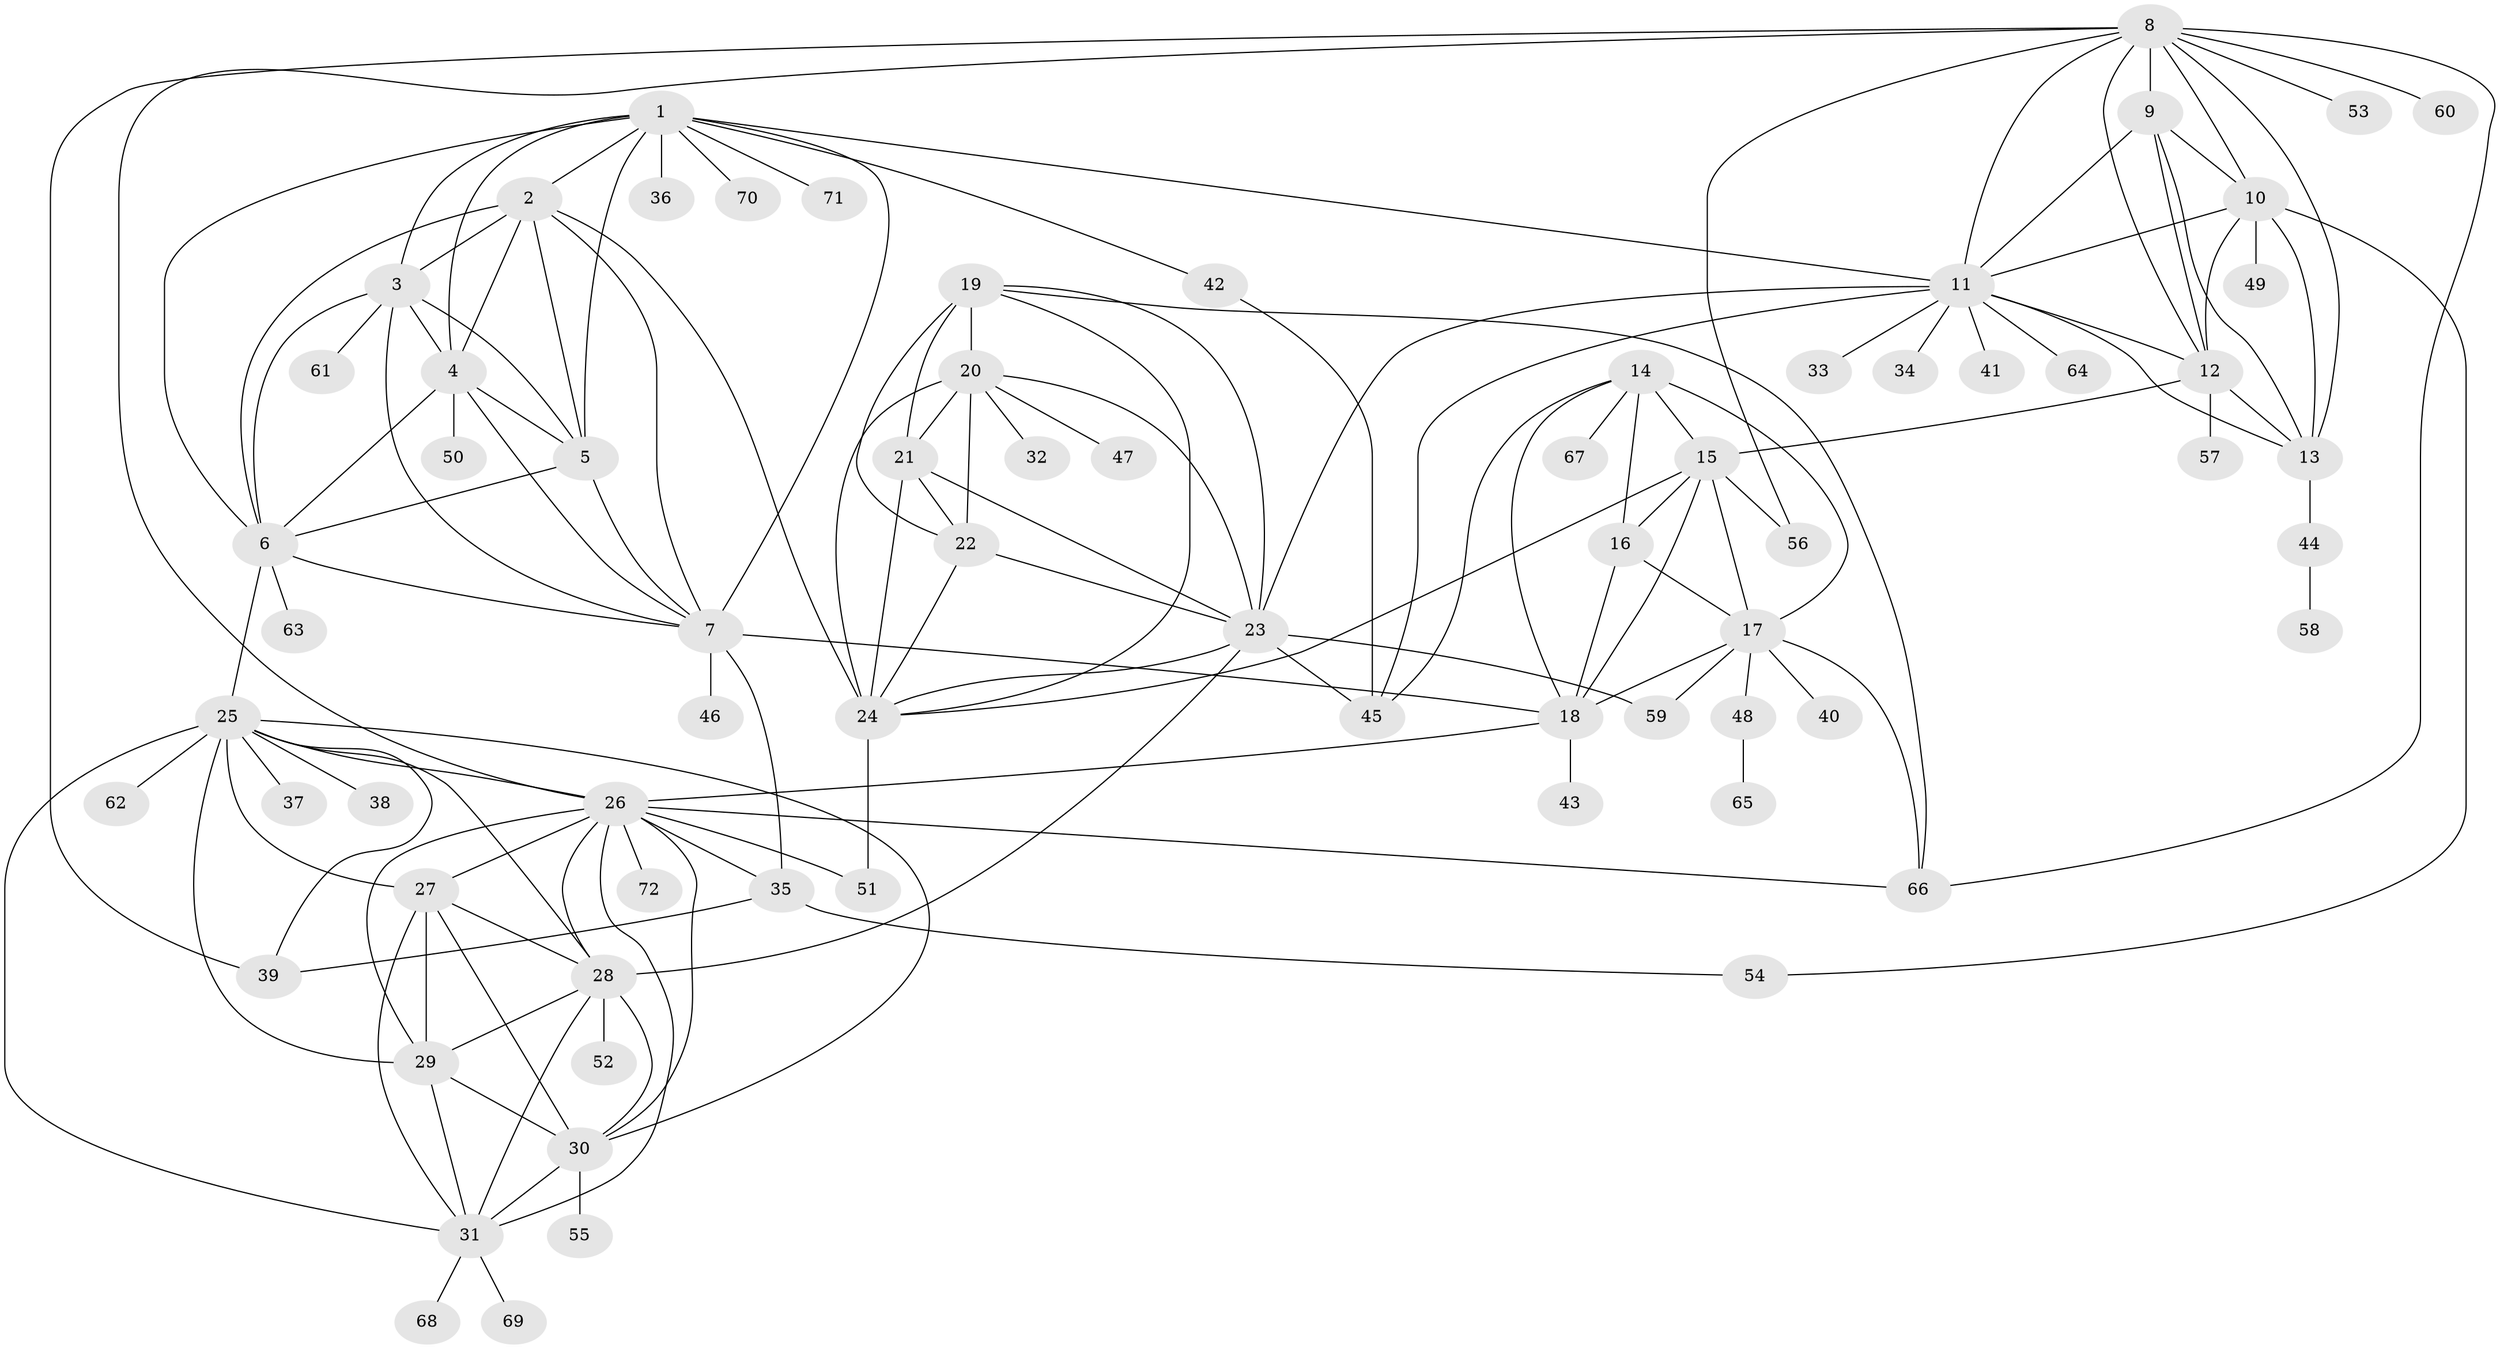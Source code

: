 // original degree distribution, {12: 0.04195804195804196, 8: 0.055944055944055944, 9: 0.04195804195804196, 6: 0.027972027972027972, 14: 0.02097902097902098, 10: 0.013986013986013986, 7: 0.027972027972027972, 13: 0.006993006993006993, 11: 0.006993006993006993, 2: 0.14685314685314685, 1: 0.5524475524475524, 3: 0.04895104895104895, 4: 0.006993006993006993}
// Generated by graph-tools (version 1.1) at 2025/37/03/09/25 02:37:34]
// undirected, 72 vertices, 146 edges
graph export_dot {
graph [start="1"]
  node [color=gray90,style=filled];
  1;
  2;
  3;
  4;
  5;
  6;
  7;
  8;
  9;
  10;
  11;
  12;
  13;
  14;
  15;
  16;
  17;
  18;
  19;
  20;
  21;
  22;
  23;
  24;
  25;
  26;
  27;
  28;
  29;
  30;
  31;
  32;
  33;
  34;
  35;
  36;
  37;
  38;
  39;
  40;
  41;
  42;
  43;
  44;
  45;
  46;
  47;
  48;
  49;
  50;
  51;
  52;
  53;
  54;
  55;
  56;
  57;
  58;
  59;
  60;
  61;
  62;
  63;
  64;
  65;
  66;
  67;
  68;
  69;
  70;
  71;
  72;
  1 -- 2 [weight=1.0];
  1 -- 3 [weight=1.0];
  1 -- 4 [weight=1.0];
  1 -- 5 [weight=1.0];
  1 -- 6 [weight=1.0];
  1 -- 7 [weight=1.0];
  1 -- 11 [weight=1.0];
  1 -- 36 [weight=1.0];
  1 -- 42 [weight=1.0];
  1 -- 70 [weight=1.0];
  1 -- 71 [weight=1.0];
  2 -- 3 [weight=1.0];
  2 -- 4 [weight=1.0];
  2 -- 5 [weight=1.0];
  2 -- 6 [weight=1.0];
  2 -- 7 [weight=1.0];
  2 -- 24 [weight=1.0];
  3 -- 4 [weight=1.0];
  3 -- 5 [weight=1.0];
  3 -- 6 [weight=1.0];
  3 -- 7 [weight=1.0];
  3 -- 61 [weight=1.0];
  4 -- 5 [weight=2.0];
  4 -- 6 [weight=1.0];
  4 -- 7 [weight=1.0];
  4 -- 50 [weight=3.0];
  5 -- 6 [weight=1.0];
  5 -- 7 [weight=1.0];
  6 -- 7 [weight=1.0];
  6 -- 25 [weight=1.0];
  6 -- 63 [weight=1.0];
  7 -- 18 [weight=1.0];
  7 -- 35 [weight=3.0];
  7 -- 46 [weight=1.0];
  8 -- 9 [weight=3.0];
  8 -- 10 [weight=2.0];
  8 -- 11 [weight=2.0];
  8 -- 12 [weight=2.0];
  8 -- 13 [weight=2.0];
  8 -- 26 [weight=1.0];
  8 -- 39 [weight=1.0];
  8 -- 53 [weight=1.0];
  8 -- 56 [weight=1.0];
  8 -- 60 [weight=1.0];
  8 -- 66 [weight=1.0];
  9 -- 10 [weight=1.0];
  9 -- 11 [weight=1.0];
  9 -- 12 [weight=1.0];
  9 -- 13 [weight=1.0];
  10 -- 11 [weight=1.0];
  10 -- 12 [weight=1.0];
  10 -- 13 [weight=1.0];
  10 -- 49 [weight=1.0];
  10 -- 54 [weight=1.0];
  11 -- 12 [weight=1.0];
  11 -- 13 [weight=1.0];
  11 -- 23 [weight=1.0];
  11 -- 33 [weight=1.0];
  11 -- 34 [weight=1.0];
  11 -- 41 [weight=1.0];
  11 -- 45 [weight=1.0];
  11 -- 64 [weight=1.0];
  12 -- 13 [weight=1.0];
  12 -- 15 [weight=1.0];
  12 -- 57 [weight=2.0];
  13 -- 44 [weight=5.0];
  14 -- 15 [weight=3.0];
  14 -- 16 [weight=1.0];
  14 -- 17 [weight=1.0];
  14 -- 18 [weight=1.0];
  14 -- 45 [weight=1.0];
  14 -- 67 [weight=1.0];
  15 -- 16 [weight=3.0];
  15 -- 17 [weight=3.0];
  15 -- 18 [weight=3.0];
  15 -- 24 [weight=1.0];
  15 -- 56 [weight=1.0];
  16 -- 17 [weight=1.0];
  16 -- 18 [weight=1.0];
  17 -- 18 [weight=1.0];
  17 -- 40 [weight=1.0];
  17 -- 48 [weight=1.0];
  17 -- 59 [weight=4.0];
  17 -- 66 [weight=1.0];
  18 -- 26 [weight=1.0];
  18 -- 43 [weight=1.0];
  19 -- 20 [weight=2.0];
  19 -- 21 [weight=1.0];
  19 -- 22 [weight=1.0];
  19 -- 23 [weight=1.0];
  19 -- 24 [weight=1.0];
  19 -- 66 [weight=1.0];
  20 -- 21 [weight=2.0];
  20 -- 22 [weight=2.0];
  20 -- 23 [weight=2.0];
  20 -- 24 [weight=2.0];
  20 -- 32 [weight=1.0];
  20 -- 47 [weight=1.0];
  21 -- 22 [weight=1.0];
  21 -- 23 [weight=1.0];
  21 -- 24 [weight=1.0];
  22 -- 23 [weight=1.0];
  22 -- 24 [weight=1.0];
  23 -- 24 [weight=1.0];
  23 -- 28 [weight=1.0];
  23 -- 45 [weight=2.0];
  23 -- 59 [weight=1.0];
  24 -- 51 [weight=5.0];
  25 -- 26 [weight=1.0];
  25 -- 27 [weight=1.0];
  25 -- 28 [weight=1.0];
  25 -- 29 [weight=1.0];
  25 -- 30 [weight=1.0];
  25 -- 31 [weight=1.0];
  25 -- 37 [weight=1.0];
  25 -- 38 [weight=1.0];
  25 -- 39 [weight=1.0];
  25 -- 62 [weight=1.0];
  26 -- 27 [weight=1.0];
  26 -- 28 [weight=1.0];
  26 -- 29 [weight=1.0];
  26 -- 30 [weight=1.0];
  26 -- 31 [weight=1.0];
  26 -- 35 [weight=1.0];
  26 -- 51 [weight=1.0];
  26 -- 66 [weight=1.0];
  26 -- 72 [weight=1.0];
  27 -- 28 [weight=1.0];
  27 -- 29 [weight=5.0];
  27 -- 30 [weight=1.0];
  27 -- 31 [weight=1.0];
  28 -- 29 [weight=1.0];
  28 -- 30 [weight=1.0];
  28 -- 31 [weight=1.0];
  28 -- 52 [weight=1.0];
  29 -- 30 [weight=1.0];
  29 -- 31 [weight=1.0];
  30 -- 31 [weight=1.0];
  30 -- 55 [weight=1.0];
  31 -- 68 [weight=1.0];
  31 -- 69 [weight=1.0];
  35 -- 39 [weight=1.0];
  35 -- 54 [weight=1.0];
  42 -- 45 [weight=1.0];
  44 -- 58 [weight=1.0];
  48 -- 65 [weight=1.0];
}
